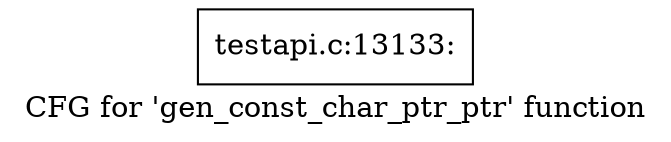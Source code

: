 digraph "CFG for 'gen_const_char_ptr_ptr' function" {
	label="CFG for 'gen_const_char_ptr_ptr' function";

	Node0x477bd50 [shape=record,label="{testapi.c:13133:}"];
}
